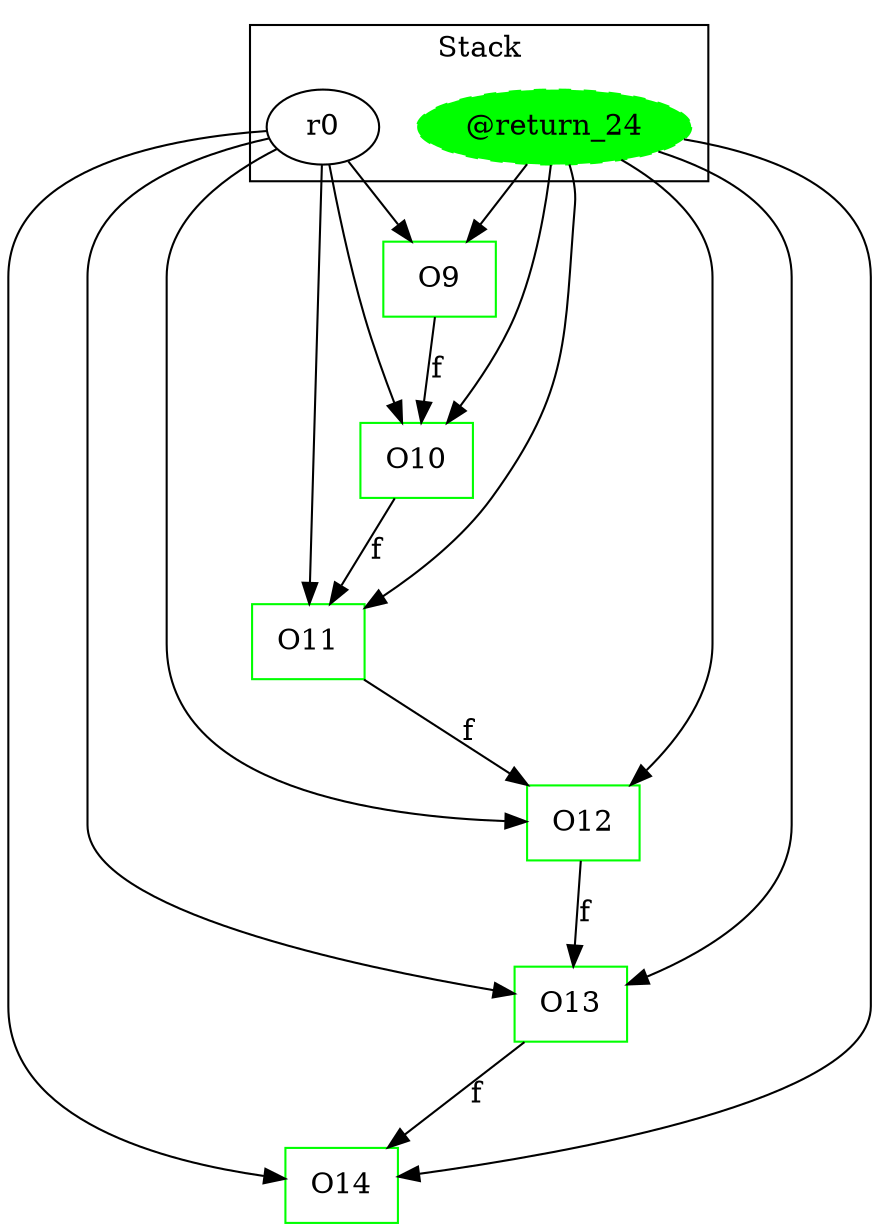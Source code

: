 digraph sample {
  rankDir="LR";
  subgraph cluster_0 {
    label="Stack"
    "r0"; "@return_24"; 
  }
  "r0" -> { O13 O12 O14 O9 O11 O10 };
  "@return_24" -> { O13 O12 O14 O9 O11 O10 };
  "@return_24"[style="filled,dashed"]; 
  O13[shape=box];
  O12[shape=box];
  O14[shape=box];
  O9[shape=box];
  O11[shape=box];
  O10[shape=box];
  O13 -> O14[label="f", weight="0.2"]
  O12 -> O13[label="f", weight="0.2"]
  O9 -> O10[label="f", weight="0.2"]
  O11 -> O12[label="f", weight="0.2"]
  O10 -> O11[label="f", weight="0.2"]
  O13[color="green"];
  O12[color="green"];
  O14[color="green"];
  "@return_24"[color="green"];
  O9[color="green"];
  O11[color="green"];
  O10[color="green"];
}
